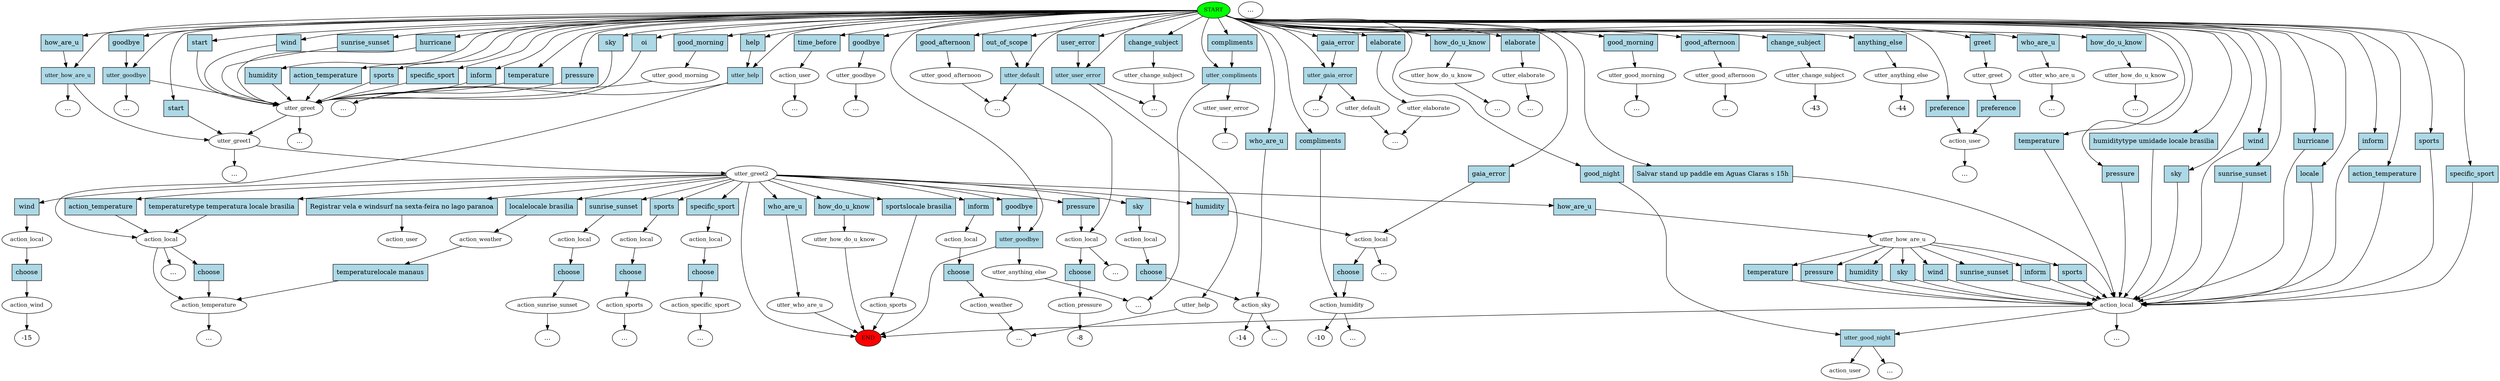 digraph  {
0 [class="start active", fillcolor=green, fontsize=12, label=START, style=filled];
"-1" [class=end, fillcolor=red, fontsize=12, label=END, style=filled];
1 [class="", fontsize=12, label=action_local];
2 [class="", fontsize=12, label=utter_greet];
5 [class=active, fontsize=12, label=utter_time_before];
6 [class="", fontsize=12, label=action_user];
"-7" [class=ellipsis, label="..."];
8 [class="", fontsize=12, label=utter_good_morning];
9 [class="", fontsize=12, label=utter_good_afternoon];
10 [class="", fontsize=12, label=utter_good_night];
20 [class="", fontsize=12, label=utter_goodbye];
"-21" [class=ellipsis, label="..."];
21 [class="", fontsize=12, label=utter_how_are_u];
"-22" [class=ellipsis, label="..."];
23 [class="", fontsize=12, label=utter_help];
"-24" [class=ellipsis, label="..."];
25 [class="", fontsize=12, label=utter_default];
"-26" [class=ellipsis, label="..."];
26 [class="", fontsize=12, label=utter_user_error];
"-27" [class=ellipsis, label="..."];
27 [class="", fontsize=12, label=utter_gaia_error];
"-28" [class=ellipsis, label="..."];
28 [class="", fontsize=12, label=utter_compliments];
"-29" [class=ellipsis, label="..."];
"-33" [class=ellipsis, label="..."];
"-34" [class=ellipsis, label="..."];
"-35" [class=ellipsis, label="..."];
35 [class="", fontsize=12, label=utter_change_subject];
"-36" [class=ellipsis, label="..."];
37 [class="", fontsize=12, label=utter_anything_else];
"-38" [class=ellipsis, label="..."];
44 [class="", fontsize=12, label=utter_who_are_u];
"-45" [class=ellipsis, label="..."];
46 [class="", fontsize=12, label=utter_how_do_u_know];
"-47" [class=ellipsis, label="..."];
68 [class="", fontsize=12, label=utter_elaborate];
"-72" [class=ellipsis, label="..."];
"-73" [class=ellipsis, label="..."];
"-75" [class=ellipsis, label="..."];
76 [class="dashed active", fontsize=12, label=action_user];
77 [class=intent, fillcolor=lightblue, label=humidity, shape=rect, style=filled];
78 [class=intent, fillcolor=lightblue, label=action_temperature, shape=rect, style=filled];
79 [class=intent, fillcolor=lightblue, label=sports, shape=rect, style=filled];
80 [class=intent, fillcolor=lightblue, label=specific_sport, shape=rect, style=filled];
81 [class=intent, fillcolor=lightblue, label=inform, shape=rect, style=filled];
82 [class=intent, fillcolor=lightblue, label=temperature, shape=rect, style=filled];
83 [class=intent, fillcolor=lightblue, label=pressure, shape=rect, style=filled];
84 [class=intent, fillcolor=lightblue, label=sky, shape=rect, style=filled];
85 [class=intent, fillcolor=lightblue, label=wind, shape=rect, style=filled];
86 [class=intent, fillcolor=lightblue, label=sunrise_sunset, shape=rect, style=filled];
87 [class=intent, fillcolor=lightblue, label=hurricane, shape=rect, style=filled];
88 [class=intent, fillcolor=lightblue, label=locale, shape=rect, style=filled];
89 [class=intent, fillcolor=lightblue, label=greet, shape=rect, style=filled];
90 [class=intent, fillcolor=lightblue, label=start, shape=rect, style=filled];
91 [class="intent active", fillcolor=lightblue, label="Salvar stand up paddle em Aguas Claras s 15h", shape=rect, style=filled];
92 [class=intent, fillcolor=lightblue, label=time_before, shape=rect, style=filled];
93 [class=intent, fillcolor=lightblue, label=good_morning, shape=rect, style=filled];
94 [class=intent, fillcolor=lightblue, label=good_afternoon, shape=rect, style=filled];
95 [class=intent, fillcolor=lightblue, label=good_night, shape=rect, style=filled];
96 [class=intent, fillcolor=lightblue, label=goodbye, shape=rect, style=filled];
97 [class=intent, fillcolor=lightblue, label=how_are_u, shape=rect, style=filled];
98 [class=intent, fillcolor=lightblue, label=help, shape=rect, style=filled];
99 [class=intent, fillcolor=lightblue, label=out_of_scope, shape=rect, style=filled];
100 [class=intent, fillcolor=lightblue, label=user_error, shape=rect, style=filled];
101 [class=intent, fillcolor=lightblue, label=gaia_error, shape=rect, style=filled];
102 [class=intent, fillcolor=lightblue, label=compliments, shape=rect, style=filled];
103 [class=intent, fillcolor=lightblue, label=change_subject, shape=rect, style=filled];
104 [class=intent, fillcolor=lightblue, label=anything_else, shape=rect, style=filled];
105 [class=intent, fillcolor=lightblue, label=who_are_u, shape=rect, style=filled];
106 [class=intent, fillcolor=lightblue, label=how_do_u_know, shape=rect, style=filled];
107 [class=intent, fillcolor=lightblue, label=elaborate, shape=rect, style=filled];
108 [class="intent active", fillcolor=lightblue, label="2 horas antes", shape=rect, style=filled];
0 -> 77  [class="", key=0];
0 -> 78  [class="", key=0];
0 -> 79  [class="", key=0];
0 -> 80  [class="", key=0];
0 -> 81  [class="", key=0];
0 -> 82  [class="", key=0];
0 -> 83  [class="", key=0];
0 -> 84  [class="", key=0];
0 -> 85  [class="", key=0];
0 -> 86  [class="", key=0];
0 -> 87  [class="", key=0];
0 -> 88  [class="", key=0];
0 -> 89  [class="", key=0];
0 -> 90  [class="", key=0];
0 -> 91  [class=active, key=0];
0 -> 92  [class="", key=0];
0 -> 93  [class="", key=0];
0 -> 94  [class="", key=0];
0 -> 95  [class="", key=0];
0 -> 96  [class="", key=0];
0 -> 97  [class="", key=0];
0 -> 98  [class="", key=0];
0 -> 99  [class="", key=0];
0 -> 100  [class="", key=0];
0 -> 101  [class="", key=0];
0 -> 102  [class="", key=0];
0 -> 103  [class="", key=0];
0 -> 104  [class="", key=0];
0 -> 105  [class="", key=0];
0 -> 106  [class="", key=0];
0 -> 107  [class="", key=0];
1 -> "-73"  [class="", key=NONE, label=""];
2 -> "-75"  [class="", key=NONE, label=""];
5 -> "-1"  [class="", key=NONE, label=""];
5 -> 108  [class=active, key=0];
6 -> "-7"  [class="", key=NONE, label=""];
8 -> "-33"  [class="", key=NONE, label=""];
9 -> "-35"  [class="", key=NONE, label=""];
10 -> "-34"  [class="", key=NONE, label=""];
20 -> "-21"  [class="", key=NONE, label=""];
21 -> "-22"  [class="", key=NONE, label=""];
23 -> "-24"  [class="", key=NONE, label=""];
25 -> "-26"  [class="", key=NONE, label=""];
26 -> "-27"  [class="", key=NONE, label=""];
27 -> "-28"  [class="", key=NONE, label=""];
28 -> "-29"  [class="", key=NONE, label=""];
35 -> "-36"  [class="", key=NONE, label=""];
37 -> "-38"  [class="", key=NONE, label=""];
44 -> "-45"  [class="", key=NONE, label=""];
46 -> "-47"  [class="", key=NONE, label=""];
68 -> "-72"  [class="", key=NONE, label=""];
77 -> 1  [class="", key=0];
78 -> 1  [class="", key=0];
79 -> 1  [class="", key=0];
80 -> 1  [class="", key=0];
81 -> 1  [class="", key=0];
82 -> 1  [class="", key=0];
83 -> 1  [class="", key=0];
84 -> 1  [class="", key=0];
85 -> 1  [class="", key=0];
86 -> 1  [class="", key=0];
87 -> 1  [class="", key=0];
88 -> 1  [class="", key=0];
89 -> 2  [class="", key=0];
90 -> 2  [class="", key=0];
91 -> 5  [class=active, key=0];
92 -> 6  [class="", key=0];
93 -> 8  [class="", key=0];
94 -> 9  [class="", key=0];
95 -> 10  [class="", key=0];
96 -> 20  [class="", key=0];
97 -> 21  [class="", key=0];
98 -> 23  [class="", key=0];
99 -> 25  [class="", key=0];
100 -> 26  [class="", key=0];
101 -> 27  [class="", key=0];
102 -> 28  [class="", key=0];
103 -> 35  [class="", key=0];
104 -> 37  [class="", key=0];
105 -> 44  [class="", key=0];
106 -> 46  [class="", key=0];
107 -> 68  [class="", key=0];
108 -> 76  [class=active, key=0];
1 [class=active, fontsize=12, label=utter_greet];
2 [class=active, fontsize=12, label=utter_greet1];
3 [class=active, fontsize=12, label=utter_greet2];
4 [class="", fontsize=12, label=utter_how_are_u];
5 [class="", fontsize=12, label=action_local];
10 [class="", fontsize=12, label=action_local];
11 [class="", fontsize=12, label=action_temperature];
21 [class="", fontsize=12, label=action_local];
22 [class="", fontsize=12, label=action_pressure];
27 [class="", fontsize=12, label=action_local];
28 [class="", fontsize=12, label=action_humidity];
43 [class="", fontsize=12, label=action_local];
44 [class="", fontsize=12, label=action_sky];
48 [class="", fontsize=12, label=action_local];
49 [class="", fontsize=12, label=action_wind];
60 [class="", fontsize=12, label=action_local];
61 [class="", fontsize=12, label=action_sunrise_sunset];
"-19" [class=ellipsis, label="..."];
69 [class="", fontsize=12, label=utter_elaborate];
73 [class=active, fontsize=12, label=action_local];
74 [class=active, fontsize=12, label=action_weather];
"-19" [class=ellipsis, label="..."];
88 [class="", fontsize=12, label=utter_goodbye];
"-23" [class=ellipsis, label="..."];
89 [class="", fontsize=12, label=utter_how_are_u];
"-24" [class=ellipsis, label="..."];
95 [class="", fontsize=12, label=utter_help];
"-26" [class=ellipsis, label="..."];
97 [class="", fontsize=12, label=utter_default];
"-28" [class=ellipsis, label="..."];
98 [class="", fontsize=12, label=utter_user_error];
"-29" [class=ellipsis, label="..."];
99 [class="", fontsize=12, label=utter_gaia_error];
"-30" [class=ellipsis, label="..."];
100 [class="", fontsize=12, label=utter_compliments];
"-31" [class=ellipsis, label="..."];
104 [class="", fontsize=12, label=utter_goodbye];
108 [class="", fontsize=12, label=utter_good_night];
109 [class="", fontsize=12, label=utter_good_morning];
111 [class="", fontsize=12, label=utter_good_afternoon];
112 [class="", fontsize=12, label=utter_change_subject];
"-36" [class=ellipsis, label="..."];
116 [class="", fontsize=12, label=utter_anything_else];
"-37" [class=ellipsis, label="..."];
127 [class="", fontsize=12, label=action_local];
128 [class="", fontsize=12, label=action_sports];
132 [class="", fontsize=12, label=action_weather];
"-50" [class=ellipsis, label="..."];
142 [class="", fontsize=12, label=action_sports];
151 [class="", fontsize=12, label=action_local];
152 [class="", fontsize=12, label=action_specific_sport];
158 [class="", fontsize=12, label=action_user];
159 [class="", fontsize=12, label=utter_greet];
"-55" [class=ellipsis, label="..."];
"-62" [class=ellipsis, label="..."];
"-63" [class=ellipsis, label="..."];
"-64" [class=ellipsis, label="..."];
"-65" [class=ellipsis, label="..."];
"-66" [class=ellipsis, label="..."];
"-67" [class=ellipsis, label="..."];
189 [class="", fontsize=12, label=utter_who_are_u];
"-68" [class=ellipsis, label="..."];
193 [class="", fontsize=12, label=utter_who_are_u];
194 [class="", fontsize=12, label=utter_how_do_u_know];
"-69" [class=ellipsis, label="..."];
198 [class="", fontsize=12, label=utter_how_do_u_know];
202 [class="dashed active", fontsize=12, label=action_user];
203 [class="intent active", fillcolor=lightblue, label=oi, shape=rect, style=filled];
204 [class=intent, fillcolor=lightblue, label=start, shape=rect, style=filled];
205 [class=intent, fillcolor=lightblue, label=elaborate, shape=rect, style=filled];
206 [class=intent, fillcolor=lightblue, label=goodbye, shape=rect, style=filled];
207 [class=intent, fillcolor=lightblue, label=how_are_u, shape=rect, style=filled];
208 [class=intent, fillcolor=lightblue, label=help, shape=rect, style=filled];
209 [class=intent, fillcolor=lightblue, label=out_of_scope, shape=rect, style=filled];
210 [class=intent, fillcolor=lightblue, label=user_error, shape=rect, style=filled];
211 [class=intent, fillcolor=lightblue, label=gaia_error, shape=rect, style=filled];
212 [class=intent, fillcolor=lightblue, label=compliments, shape=rect, style=filled];
213 [class=intent, fillcolor=lightblue, label=good_night, shape=rect, style=filled];
214 [class=intent, fillcolor=lightblue, label=good_morning, shape=rect, style=filled];
215 [class=intent, fillcolor=lightblue, label=good_afternoon, shape=rect, style=filled];
216 [class=intent, fillcolor=lightblue, label=change_subject, shape=rect, style=filled];
217 [class=intent, fillcolor=lightblue, label=anything_else, shape=rect, style=filled];
218 [class=intent, fillcolor=lightblue, label=preference, shape=rect, style=filled];
219 [class=intent, fillcolor=lightblue, label=greet, shape=rect, style=filled];
220 [class=intent, fillcolor=lightblue, label=who_are_u, shape=rect, style=filled];
221 [class=intent, fillcolor=lightblue, label=how_do_u_know, shape=rect, style=filled];
222 [class=intent, fillcolor=lightblue, label=temperature, shape=rect, style=filled];
223 [class=intent, fillcolor=lightblue, label=pressure, shape=rect, style=filled];
224 [class=intent, fillcolor=lightblue, label="humiditytype umidade locale brasilia", shape=rect, style=filled];
225 [class=intent, fillcolor=lightblue, label=sky, shape=rect, style=filled];
226 [class=intent, fillcolor=lightblue, label=wind, shape=rect, style=filled];
227 [class=intent, fillcolor=lightblue, label=sunrise_sunset, shape=rect, style=filled];
228 [class=intent, fillcolor=lightblue, label=hurricane, shape=rect, style=filled];
229 [class=intent, fillcolor=lightblue, label=locale, shape=rect, style=filled];
230 [class=intent, fillcolor=lightblue, label=inform, shape=rect, style=filled];
231 [class=intent, fillcolor=lightblue, label=action_temperature, shape=rect, style=filled];
232 [class=intent, fillcolor=lightblue, label=sports, shape=rect, style=filled];
233 [class=intent, fillcolor=lightblue, label=specific_sport, shape=rect, style=filled];
234 [class=intent, fillcolor=lightblue, label=how_are_u, shape=rect, style=filled];
235 [class=intent, fillcolor=lightblue, label="temperaturetype temperatura locale brasilia", shape=rect, style=filled];
236 [class=intent, fillcolor=lightblue, label=action_temperature, shape=rect, style=filled];
237 [class=intent, fillcolor=lightblue, label=pressure, shape=rect, style=filled];
238 [class=intent, fillcolor=lightblue, label=humidity, shape=rect, style=filled];
239 [class=intent, fillcolor=lightblue, label=sky, shape=rect, style=filled];
240 [class=intent, fillcolor=lightblue, label=wind, shape=rect, style=filled];
241 [class=intent, fillcolor=lightblue, label=sunrise_sunset, shape=rect, style=filled];
242 [class=intent, fillcolor=lightblue, label=inform, shape=rect, style=filled];
243 [class=intent, fillcolor=lightblue, label=goodbye, shape=rect, style=filled];
244 [class=intent, fillcolor=lightblue, label=sports, shape=rect, style=filled];
245 [class=intent, fillcolor=lightblue, label="localelocale brasilia", shape=rect, style=filled];
246 [class=intent, fillcolor=lightblue, label="sportslocale brasilia", shape=rect, style=filled];
247 [class=intent, fillcolor=lightblue, label=specific_sport, shape=rect, style=filled];
248 [class=intent, fillcolor=lightblue, label=who_are_u, shape=rect, style=filled];
249 [class=intent, fillcolor=lightblue, label=how_do_u_know, shape=rect, style=filled];
250 [class="intent active", fillcolor=lightblue, label="Registrar vela e windsurf na sexta-feira no lago paranoa", shape=rect, style=filled];
251 [class=intent, fillcolor=lightblue, label=temperature, shape=rect, style=filled];
252 [class=intent, fillcolor=lightblue, label=pressure, shape=rect, style=filled];
253 [class=intent, fillcolor=lightblue, label=humidity, shape=rect, style=filled];
254 [class=intent, fillcolor=lightblue, label=sky, shape=rect, style=filled];
255 [class=intent, fillcolor=lightblue, label=wind, shape=rect, style=filled];
256 [class=intent, fillcolor=lightblue, label=sunrise_sunset, shape=rect, style=filled];
257 [class=intent, fillcolor=lightblue, label=inform, shape=rect, style=filled];
258 [class=intent, fillcolor=lightblue, label=sports, shape=rect, style=filled];
259 [class=intent, fillcolor=lightblue, label=choose, shape=rect, style=filled];
260 [class=intent, fillcolor=lightblue, label=choose, shape=rect, style=filled];
261 [class=intent, fillcolor=lightblue, label=choose, shape=rect, style=filled];
262 [class=intent, fillcolor=lightblue, label=choose, shape=rect, style=filled];
263 [class=intent, fillcolor=lightblue, label=choose, shape=rect, style=filled];
264 [class=intent, fillcolor=lightblue, label=choose, shape=rect, style=filled];
265 [class=intent, fillcolor=lightblue, label=choose, shape=rect, style=filled];
266 [class=intent, fillcolor=lightblue, label=choose, shape=rect, style=filled];
267 [class=intent, fillcolor=lightblue, label="temperaturelocale manaus", shape=rect, style=filled];
268 [class=intent, fillcolor=lightblue, label=choose, shape=rect, style=filled];
269 [class=intent, fillcolor=lightblue, label=preference, shape=rect, style=filled];
0 -> 203  [class=active, key=0];
0 -> 204  [class="", key=0];
0 -> 205  [class="", key=0];
0 -> 206  [class="", key=0];
0 -> 207  [class="", key=0];
0 -> 208  [class="", key=0];
0 -> 209  [class="", key=0];
0 -> 210  [class="", key=0];
0 -> 211  [class="", key=0];
0 -> 212  [class="", key=0];
0 -> 213  [class="", key=0];
0 -> 214  [class="", key=0];
0 -> 215  [class="", key=0];
0 -> 216  [class="", key=0];
0 -> 217  [class="", key=0];
0 -> 218  [class="", key=0];
0 -> 219  [class="", key=0];
0 -> 220  [class="", key=0];
0 -> 221  [class="", key=0];
0 -> 222  [class="", key=0];
0 -> 223  [class="", key=0];
0 -> 224  [class="", key=0];
0 -> 225  [class="", key=0];
0 -> 226  [class="", key=0];
0 -> 227  [class="", key=0];
0 -> 228  [class="", key=0];
0 -> 229  [class="", key=0];
0 -> 230  [class="", key=0];
0 -> 231  [class="", key=0];
0 -> 232  [class="", key=0];
0 -> 233  [class="", key=0];
1 -> 2  [class=active, key=NONE, label=""];
2 -> 3  [class=active, key=NONE, label=""];
3 -> "-1"  [class="", key=NONE, label=""];
3 -> 234  [class="", key=0];
3 -> 235  [class="", key=0];
3 -> 236  [class="", key=0];
3 -> 237  [class="", key=0];
3 -> 238  [class="", key=0];
3 -> 239  [class="", key=0];
3 -> 240  [class="", key=0];
3 -> 241  [class="", key=0];
3 -> 242  [class="", key=0];
3 -> 243  [class="", key=0];
3 -> 244  [class="", key=0];
3 -> 245  [class="", key=0];
3 -> 246  [class="", key=0];
3 -> 247  [class="", key=0];
3 -> 248  [class="", key=0];
3 -> 249  [class="", key=0];
3 -> 250  [class=active, key=0];
4 -> 251  [class="", key=0];
4 -> 252  [class="", key=0];
4 -> 253  [class="", key=0];
4 -> 254  [class="", key=0];
4 -> 255  [class="", key=0];
4 -> 256  [class="", key=0];
4 -> 257  [class="", key=0];
4 -> 258  [class="", key=0];
5 -> "-66"  [class="", key=NONE, label=""];
10 -> 11  [class="", key=NONE, label=""];
10 -> 259  [class="", key=0];
11 -> "-50"  [class="", key=NONE, label=""];
21 -> 260  [class="", key=0];
22 -> "-8"  [class="", key=NONE, label=""];
27 -> 261  [class="", key=0];
28 -> "-10"  [class="", key=NONE, label=""];
43 -> 262  [class="", key=0];
44 -> "-14"  [class="", key=NONE, label=""];
48 -> 263  [class="", key=0];
49 -> "-15"  [class="", key=NONE, label=""];
60 -> 264  [class="", key=0];
61 -> "-19"  [class="", key=NONE, label=""];
69 -> "-26"  [class="", key=NONE, label=""];
73 -> 265  [class="", key=0];
74 -> "-24"  [class="", key=NONE, label=""];
88 -> "-30"  [class="", key=NONE, label=""];
89 -> "-31"  [class="", key=NONE, label=""];
95 -> "-33"  [class="", key=NONE, label=""];
97 -> "-35"  [class="", key=NONE, label=""];
98 -> "-36"  [class="", key=NONE, label=""];
99 -> "-37"  [class="", key=NONE, label=""];
100 -> "-38"  [class="", key=NONE, label=""];
104 -> "-1"  [class="", key=NONE, label=""];
108 -> "-64"  [class="", key=NONE, label=""];
109 -> "-62"  [class="", key=NONE, label=""];
111 -> "-65"  [class="", key=NONE, label=""];
112 -> "-43"  [class="", key=NONE, label=""];
116 -> "-44"  [class="", key=NONE, label=""];
127 -> 266  [class="", key=0];
128 -> "-63"  [class="", key=NONE, label=""];
132 -> 267  [class="", key=0];
142 -> "-1"  [class="", key=NONE, label=""];
151 -> 268  [class="", key=0];
152 -> "-67"  [class="", key=NONE, label=""];
158 -> "-55"  [class="", key=NONE, label=""];
159 -> 269  [class="", key=0];
189 -> "-68"  [class="", key=NONE, label=""];
193 -> "-1"  [class="", key=NONE, label=""];
194 -> "-69"  [class="", key=NONE, label=""];
198 -> "-1"  [class="", key=NONE, label=""];
203 -> 1  [class=active, key=0];
204 -> 1  [class="", key=0];
205 -> 69  [class="", key=0];
206 -> 88  [class="", key=0];
207 -> 89  [class="", key=0];
208 -> 95  [class="", key=0];
209 -> 97  [class="", key=0];
210 -> 98  [class="", key=0];
211 -> 99  [class="", key=0];
212 -> 100  [class="", key=0];
213 -> 108  [class="", key=0];
214 -> 109  [class="", key=0];
215 -> 111  [class="", key=0];
216 -> 112  [class="", key=0];
217 -> 116  [class="", key=0];
218 -> 158  [class="", key=0];
219 -> 159  [class="", key=0];
220 -> 189  [class="", key=0];
221 -> 194  [class="", key=0];
222 -> 5  [class="", key=0];
223 -> 5  [class="", key=0];
224 -> 5  [class="", key=0];
225 -> 5  [class="", key=0];
226 -> 5  [class="", key=0];
227 -> 5  [class="", key=0];
228 -> 5  [class="", key=0];
229 -> 5  [class="", key=0];
230 -> 5  [class="", key=0];
231 -> 5  [class="", key=0];
232 -> 5  [class="", key=0];
233 -> 5  [class="", key=0];
234 -> 4  [class="", key=0];
235 -> 10  [class="", key=0];
236 -> 10  [class="", key=0];
237 -> 21  [class="", key=0];
238 -> 27  [class="", key=0];
239 -> 43  [class="", key=0];
240 -> 48  [class="", key=0];
241 -> 60  [class="", key=0];
242 -> 73  [class="", key=0];
243 -> 104  [class="", key=0];
244 -> 127  [class="", key=0];
245 -> 132  [class="", key=0];
246 -> 142  [class="", key=0];
247 -> 151  [class="", key=0];
248 -> 193  [class="", key=0];
249 -> 198  [class="", key=0];
250 -> 202  [class=active, key=0];
251 -> 5  [class="", key=0];
252 -> 5  [class="", key=0];
253 -> 5  [class="", key=0];
254 -> 5  [class="", key=0];
255 -> 5  [class="", key=0];
256 -> 5  [class="", key=0];
257 -> 5  [class="", key=0];
258 -> 5  [class="", key=0];
259 -> 11  [class="", key=0];
260 -> 22  [class="", key=0];
261 -> 28  [class="", key=0];
262 -> 44  [class="", key=0];
263 -> 49  [class="", key=0];
264 -> 61  [class="", key=0];
265 -> 74  [class="", key=0];
266 -> 128  [class="", key=0];
267 -> 11  [class="", key=0];
268 -> 152  [class="", key=0];
269 -> 158  [class="", key=0];
}
